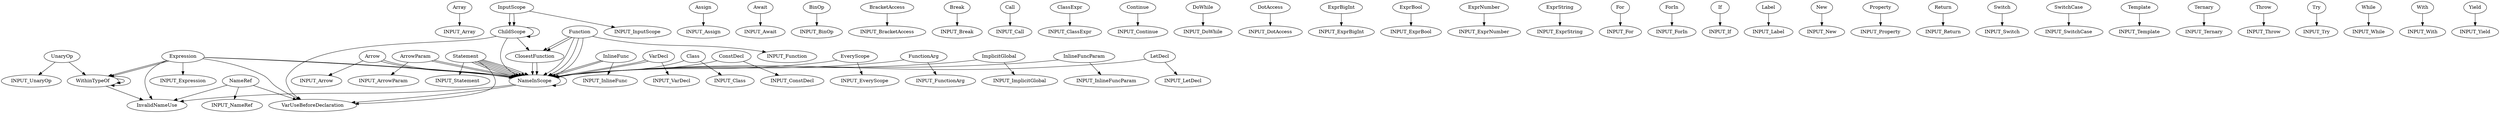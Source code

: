 digraph {
    0 [label=Array];
    1 [label=Arrow];
    2 [label=ArrowParam];
    3 [label=Assign];
    4 [label=Await];
    5 [label=BinOp];
    6 [label=BracketAccess];
    7 [label=Break];
    8 [label=Call];
    9 [label=ChildScope];
    10 [label=Class];
    11 [label=ClassExpr];
    12 [label=ClosestFunction];
    13 [label=ConstDecl];
    14 [label=Continue];
    15 [label=DoWhile];
    16 [label=DotAccess];
    17 [label=EveryScope];
    18 [label=ExprBigInt];
    19 [label=ExprBool];
    20 [label=ExprNumber];
    21 [label=ExprString];
    22 [label=Expression];
    23 [label=For];
    24 [label=ForIn];
    25 [label=Function];
    26 [label=FunctionArg];
    27 [label=INPUT_Array];
    28 [label=INPUT_Arrow];
    29 [label=INPUT_ArrowParam];
    30 [label=INPUT_Assign];
    31 [label=INPUT_Await];
    32 [label=INPUT_BinOp];
    33 [label=INPUT_BracketAccess];
    34 [label=INPUT_Break];
    35 [label=INPUT_Call];
    36 [label=INPUT_Class];
    37 [label=INPUT_ClassExpr];
    38 [label=INPUT_ConstDecl];
    39 [label=INPUT_Continue];
    40 [label=INPUT_DoWhile];
    41 [label=INPUT_DotAccess];
    42 [label=INPUT_EveryScope];
    43 [label=INPUT_ExprBigInt];
    44 [label=INPUT_ExprBool];
    45 [label=INPUT_ExprNumber];
    46 [label=INPUT_ExprString];
    47 [label=INPUT_Expression];
    48 [label=INPUT_For];
    49 [label=INPUT_ForIn];
    50 [label=INPUT_Function];
    51 [label=INPUT_FunctionArg];
    52 [label=INPUT_If];
    53 [label=INPUT_ImplicitGlobal];
    54 [label=INPUT_InlineFunc];
    55 [label=INPUT_InlineFuncParam];
    56 [label=INPUT_InputScope];
    57 [label=INPUT_Label];
    58 [label=INPUT_LetDecl];
    59 [label=INPUT_NameRef];
    60 [label=INPUT_New];
    61 [label=INPUT_Property];
    62 [label=INPUT_Return];
    63 [label=INPUT_Statement];
    64 [label=INPUT_Switch];
    65 [label=INPUT_SwitchCase];
    66 [label=INPUT_Template];
    67 [label=INPUT_Ternary];
    68 [label=INPUT_Throw];
    69 [label=INPUT_Try];
    70 [label=INPUT_UnaryOp];
    71 [label=INPUT_VarDecl];
    72 [label=INPUT_While];
    73 [label=INPUT_With];
    74 [label=INPUT_Yield];
    75 [label=If];
    76 [label=ImplicitGlobal];
    77 [label=InlineFunc];
    78 [label=InlineFuncParam];
    79 [label=InputScope];
    80 [label=InvalidNameUse];
    81 [label=Label];
    82 [label=LetDecl];
    83 [label=NameInScope];
    84 [label=NameRef];
    85 [label=New];
    86 [label=Property];
    87 [label=Return];
    88 [label=Statement];
    89 [label=Switch];
    90 [label=SwitchCase];
    91 [label=Template];
    92 [label=Ternary];
    93 [label=Throw];
    94 [label=Try];
    95 [label=UnaryOp];
    96 [label=VarDecl];
    97 [label=VarUseBeforeDeclaration];
    98 [label=While];
    99 [label=With];
    100 [label=WithinTypeOf];
    101 [label=Yield];
    0 -> 27;
    1 -> 28;
    1 -> 83;
    1 -> 83;
    2 -> 29;
    2 -> 83;
    2 -> 83;
    3 -> 30;
    4 -> 31;
    5 -> 32;
    6 -> 33;
    7 -> 34;
    8 -> 35;
    9 -> 9;
    9 -> 12;
    9 -> 83;
    9 -> 97;
    10 -> 36;
    10 -> 83;
    11 -> 37;
    12 -> 83;
    12 -> 83;
    13 -> 38;
    13 -> 83;
    14 -> 39;
    15 -> 40;
    16 -> 41;
    17 -> 42;
    17 -> 83;
    18 -> 43;
    19 -> 44;
    20 -> 45;
    21 -> 46;
    22 -> 47;
    22 -> 80;
    22 -> 83;
    22 -> 83;
    22 -> 97;
    22 -> 100;
    22 -> 100;
    23 -> 48;
    24 -> 49;
    25 -> 12;
    25 -> 12;
    25 -> 50;
    25 -> 83;
    25 -> 83;
    25 -> 83;
    26 -> 51;
    26 -> 83;
    75 -> 52;
    76 -> 53;
    76 -> 83;
    77 -> 54;
    77 -> 83;
    77 -> 83;
    78 -> 55;
    78 -> 83;
    79 -> 9;
    79 -> 9;
    79 -> 56;
    81 -> 57;
    82 -> 58;
    82 -> 83;
    83 -> 80;
    83 -> 83;
    83 -> 97;
    84 -> 59;
    84 -> 80;
    84 -> 97;
    85 -> 60;
    86 -> 61;
    87 -> 62;
    88 -> 63;
    88 -> 83;
    88 -> 83;
    88 -> 83;
    88 -> 83;
    88 -> 83;
    88 -> 83;
    88 -> 97;
    89 -> 64;
    90 -> 65;
    91 -> 66;
    92 -> 67;
    93 -> 68;
    94 -> 69;
    95 -> 70;
    95 -> 100;
    96 -> 71;
    96 -> 83;
    96 -> 83;
    98 -> 72;
    99 -> 73;
    100 -> 80;
    100 -> 100;
    100 -> 100;
    101 -> 74;
}